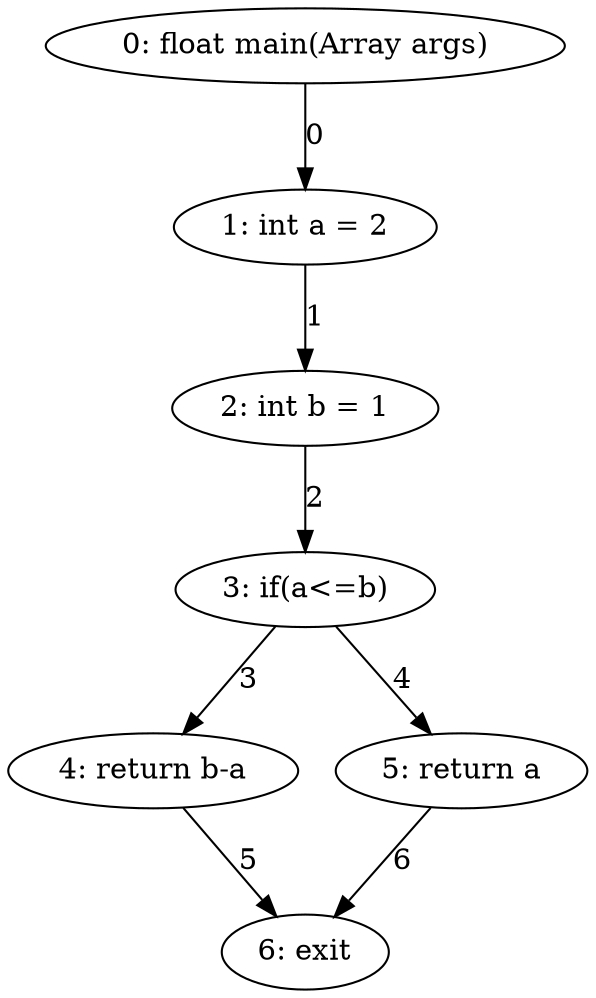 digraph G {
  1 [ label="0: float main(Array args)" ];
  2 [ label="1: int a = 2" ];
  3 [ label="2: int b = 1" ];
  4 [ label="3: if(a<=b)" ];
  5 [ label="4: return b-a" ];
  6 [ label="5: return a" ];
  7 [ label="6: exit" ];
  1 -> 2 [ label="0" ];
  2 -> 3 [ label="1" ];
  3 -> 4 [ label="2" ];
  4 -> 5 [ label="3" ];
  4 -> 6 [ label="4" ];
  5 -> 7 [ label="5" ];
  6 -> 7 [ label="6" ];
}

